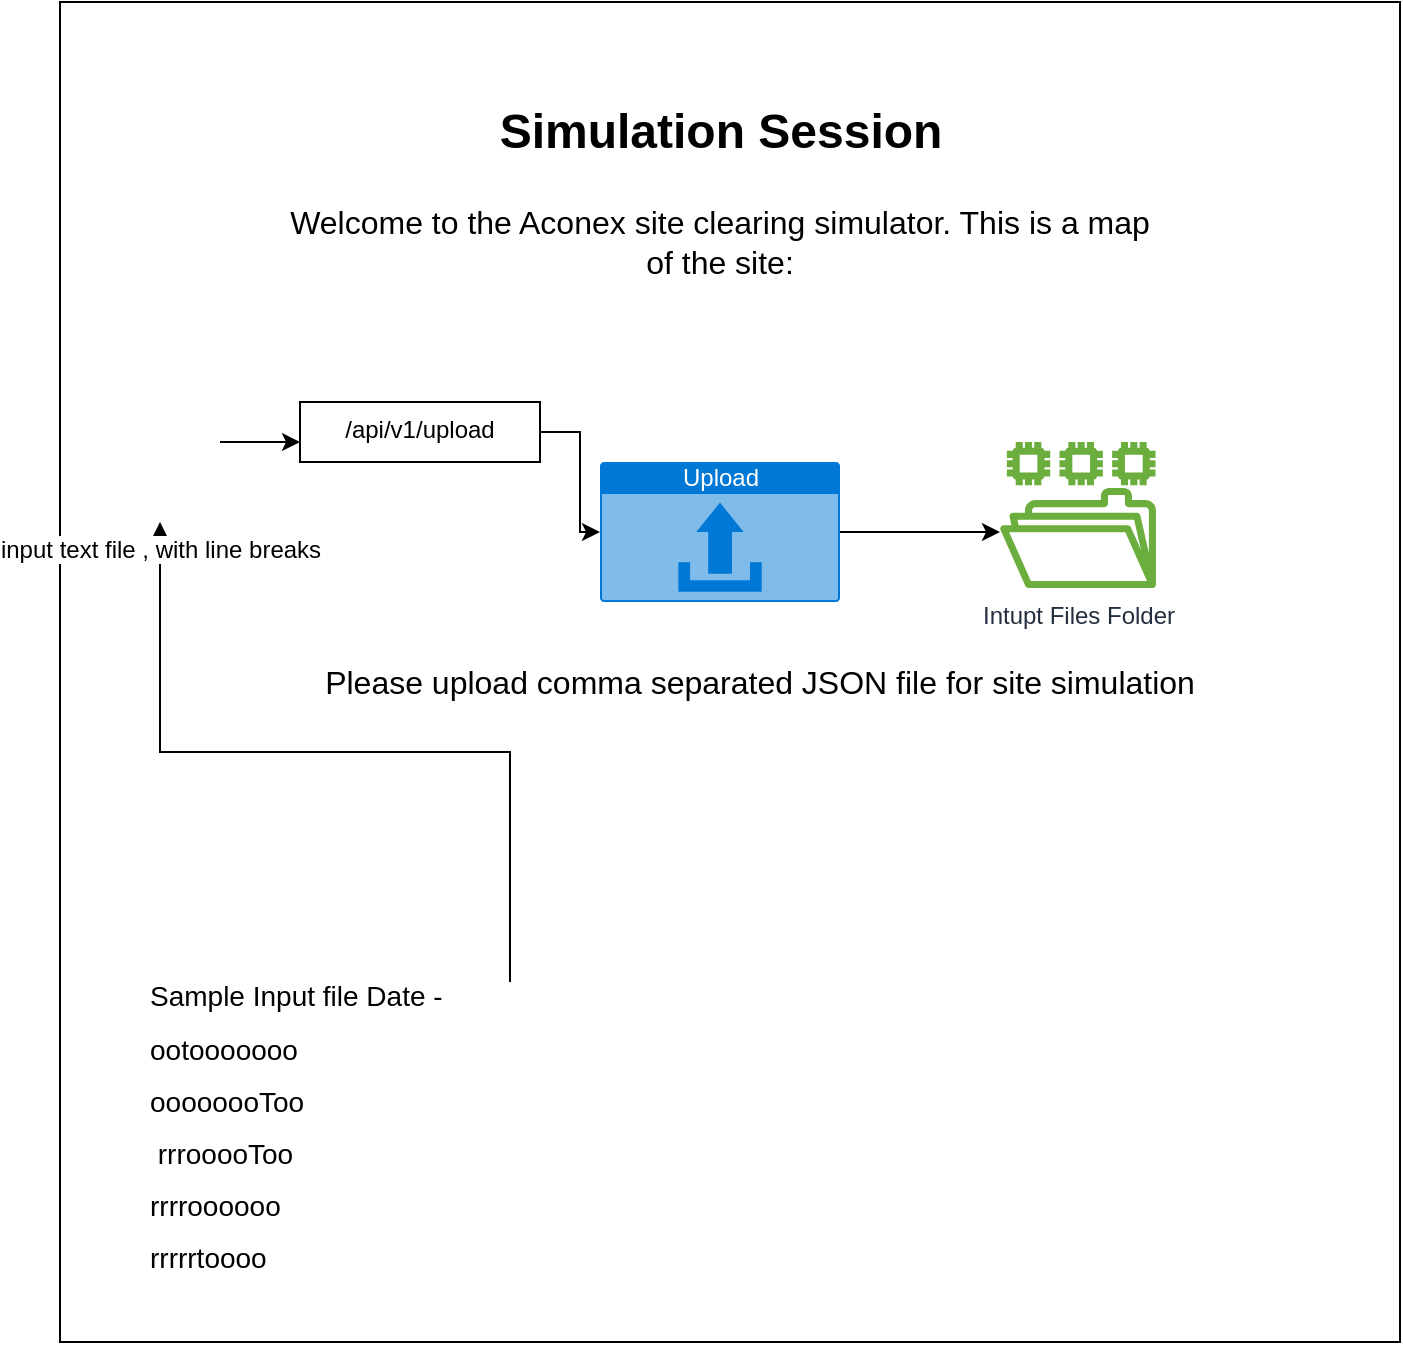 <mxfile version="15.0.6" type="github" pages="2">
  <diagram id="tM43H5YGe2w6ltJZeZHz" name="Main Landing">
    <mxGraphModel dx="1838" dy="528" grid="0" gridSize="10" guides="1" tooltips="1" connect="1" arrows="1" fold="1" page="1" pageScale="1" pageWidth="850" pageHeight="1100" math="0" shadow="0">
      <root>
        <mxCell id="0" />
        <mxCell id="1" parent="0" />
        <mxCell id="zkW4ZXlrT_6_myXE2G8d-1" value="" style="whiteSpace=wrap;html=1;aspect=fixed;" parent="1" vertex="1">
          <mxGeometry x="-750" y="190" width="670" height="670" as="geometry" />
        </mxCell>
        <mxCell id="jn6MFovd8rV3hmX8iC2H-2" value="Simulation Session" style="text;strokeColor=none;fillColor=none;html=1;fontSize=24;fontStyle=1;verticalAlign=middle;align=center;" parent="1" vertex="1">
          <mxGeometry x="-580" y="240" width="320" height="30" as="geometry" />
        </mxCell>
        <UserObject label="&lt;div style=&quot;font-size: 16px;&quot;&gt;Welcome to the Aconex site clearing simulator. This is a map&lt;/div&gt;&lt;div style=&quot;font-size: 16px;&quot;&gt;of the site:&lt;/div&gt;" placeholders="1" id="jn6MFovd8rV3hmX8iC2H-3">
          <mxCell style="text;html=1;strokeColor=none;fillColor=none;align=center;verticalAlign=middle;whiteSpace=wrap;overflow=hidden;fontSize=16;" parent="1" vertex="1">
            <mxGeometry x="-720" y="280" width="600" height="60" as="geometry" />
          </mxCell>
        </UserObject>
        <mxCell id="bC2HTqKQpBGUcZ-LmOKw-4" value="" style="edgeStyle=orthogonalEdgeStyle;rounded=0;orthogonalLoop=1;jettySize=auto;html=1;" edge="1" parent="1" source="jn6MFovd8rV3hmX8iC2H-5">
          <mxGeometry relative="1" as="geometry">
            <mxPoint x="-280" y="455" as="targetPoint" />
          </mxGeometry>
        </mxCell>
        <mxCell id="jn6MFovd8rV3hmX8iC2H-5" value="Upload" style="html=1;strokeColor=none;fillColor=#0079D6;labelPosition=center;verticalLabelPosition=middle;verticalAlign=top;align=center;fontSize=12;outlineConnect=0;spacingTop=-6;fontColor=#FFFFFF;shape=mxgraph.sitemap.upload;" parent="1" vertex="1">
          <mxGeometry x="-480" y="420" width="120" height="70" as="geometry" />
        </mxCell>
        <UserObject label="&lt;div style=&quot;font-size: 16px&quot;&gt;Please upload comma separated JSON file for site simulation&lt;/div&gt;" placeholders="1" id="jn6MFovd8rV3hmX8iC2H-6">
          <mxCell style="text;html=1;strokeColor=none;fillColor=none;align=center;verticalAlign=middle;whiteSpace=wrap;overflow=hidden;fontSize=16;" parent="1" vertex="1">
            <mxGeometry x="-700" y="500" width="600" height="60" as="geometry" />
          </mxCell>
        </UserObject>
        <mxCell id="bC2HTqKQpBGUcZ-LmOKw-13" style="edgeStyle=orthogonalEdgeStyle;rounded=0;orthogonalLoop=1;jettySize=auto;html=1;" edge="1" parent="1" source="jn6MFovd8rV3hmX8iC2H-10" target="bC2HTqKQpBGUcZ-LmOKw-7">
          <mxGeometry relative="1" as="geometry" />
        </mxCell>
        <mxCell id="jn6MFovd8rV3hmX8iC2H-10" value="&lt;h1 style=&quot;font-size: 14px&quot;&gt;&lt;span style=&quot;font-weight: normal&quot;&gt;&lt;font style=&quot;font-size: 14px&quot;&gt;Sample Input file Date -&amp;nbsp;&lt;/font&gt;&lt;/span&gt;&lt;/h1&gt;&lt;h1 style=&quot;font-size: 14px&quot;&gt;&lt;span style=&quot;font-weight: normal&quot;&gt;ootooooooo&lt;/span&gt;&lt;br&gt;&lt;/h1&gt;&lt;h1 style=&quot;font-size: 14px&quot;&gt;&lt;span style=&quot;font-weight: normal&quot;&gt;oooooooToo&lt;/span&gt;&lt;/h1&gt;&lt;h1 style=&quot;font-size: 14px&quot;&gt;&lt;span style=&quot;font-weight: normal&quot;&gt;&amp;nbsp;rrrooooToo&lt;/span&gt;&lt;/h1&gt;&lt;h1 style=&quot;font-size: 14px&quot;&gt;&lt;span style=&quot;font-weight: normal&quot;&gt;rrrroooooo&lt;/span&gt;&lt;/h1&gt;&lt;h1 style=&quot;font-size: 14px&quot;&gt;&lt;span style=&quot;font-weight: normal&quot;&gt;rrrrrtoooo&amp;nbsp;&lt;/span&gt;&lt;/h1&gt;" style="text;html=1;strokeColor=none;fillColor=none;spacing=5;spacingTop=-20;whiteSpace=wrap;overflow=hidden;rounded=0;fontSize=16;" parent="1" vertex="1">
          <mxGeometry x="-710" y="680" width="370" height="156" as="geometry" />
        </mxCell>
        <mxCell id="bC2HTqKQpBGUcZ-LmOKw-5" value="Intupt Files Folder" style="outlineConnect=0;fontColor=#232F3E;gradientColor=none;fillColor=#6CAE3E;strokeColor=none;dashed=0;verticalLabelPosition=bottom;verticalAlign=top;align=center;html=1;fontSize=12;fontStyle=0;aspect=fixed;pointerEvents=1;shape=mxgraph.aws4.file_system;" vertex="1" parent="1">
          <mxGeometry x="-280" y="410" width="78" height="73" as="geometry" />
        </mxCell>
        <mxCell id="bC2HTqKQpBGUcZ-LmOKw-16" value="" style="edgeStyle=orthogonalEdgeStyle;rounded=0;orthogonalLoop=1;jettySize=auto;html=1;" edge="1" parent="1">
          <mxGeometry relative="1" as="geometry">
            <mxPoint x="-670" y="410" as="sourcePoint" />
            <mxPoint x="-630" y="410" as="targetPoint" />
            <Array as="points">
              <mxPoint x="-670" y="410" />
              <mxPoint x="-670" y="410" />
            </Array>
          </mxGeometry>
        </mxCell>
        <mxCell id="bC2HTqKQpBGUcZ-LmOKw-7" value="input text file , with line breaks" style="shape=image;html=1;verticalAlign=top;verticalLabelPosition=bottom;labelBackgroundColor=#ffffff;imageAspect=0;aspect=fixed;image=https://cdn0.iconfinder.com/data/icons/glyphpack/170/file-txt-128.png" vertex="1" parent="1">
          <mxGeometry x="-740" y="370" width="80" height="80" as="geometry" />
        </mxCell>
        <mxCell id="bC2HTqKQpBGUcZ-LmOKw-19" style="edgeStyle=orthogonalEdgeStyle;rounded=0;orthogonalLoop=1;jettySize=auto;html=1;" edge="1" parent="1" source="bC2HTqKQpBGUcZ-LmOKw-10" target="jn6MFovd8rV3hmX8iC2H-5">
          <mxGeometry relative="1" as="geometry">
            <Array as="points">
              <mxPoint x="-490" y="405" />
              <mxPoint x="-490" y="455" />
            </Array>
          </mxGeometry>
        </mxCell>
        <mxCell id="bC2HTqKQpBGUcZ-LmOKw-10" value="/api/v1/upload" style="whiteSpace=wrap;html=1;verticalAlign=top;labelBackgroundColor=#ffffff;" vertex="1" parent="1">
          <mxGeometry x="-630" y="390" width="120" height="30" as="geometry" />
        </mxCell>
      </root>
    </mxGraphModel>
  </diagram>
  <diagram id="qNiqRFtXUm_oYPR6mVDr" name="Main Page-after siteJSON upload">
    <mxGraphModel dx="3222" dy="1266" grid="1" gridSize="10" guides="1" tooltips="1" connect="1" arrows="1" fold="1" page="1" pageScale="1" pageWidth="850" pageHeight="1100" math="0" shadow="0">
      <root>
        <mxCell id="fb_Mtw9HvJLZFm7qpWBk-0" />
        <mxCell id="fb_Mtw9HvJLZFm7qpWBk-1" parent="fb_Mtw9HvJLZFm7qpWBk-0" />
        <mxCell id="fb_Mtw9HvJLZFm7qpWBk-2" value="" style="whiteSpace=wrap;html=1;aspect=fixed;" parent="fb_Mtw9HvJLZFm7qpWBk-1" vertex="1">
          <mxGeometry x="-810" y="180" width="730" height="730" as="geometry" />
        </mxCell>
        <mxCell id="fb_Mtw9HvJLZFm7qpWBk-3" value="Simulation Session" style="text;strokeColor=none;fillColor=none;html=1;fontSize=24;fontStyle=1;verticalAlign=middle;align=center;" parent="fb_Mtw9HvJLZFm7qpWBk-1" vertex="1">
          <mxGeometry x="-620" y="240" width="320" height="30" as="geometry" />
        </mxCell>
        <UserObject label="&lt;div style=&quot;font-size: 16px;&quot;&gt;Welcome to the Aconex site clearing simulator. This is a map&lt;/div&gt;&lt;div style=&quot;font-size: 16px;&quot;&gt;of the site:&lt;/div&gt;" placeholders="1" id="fb_Mtw9HvJLZFm7qpWBk-4">
          <mxCell style="text;html=1;strokeColor=none;fillColor=none;align=center;verticalAlign=middle;whiteSpace=wrap;overflow=hidden;fontSize=16;" parent="fb_Mtw9HvJLZFm7qpWBk-1" vertex="1">
            <mxGeometry x="-760" y="280" width="600" height="60" as="geometry" />
          </mxCell>
        </UserObject>
        <mxCell id="fb_Mtw9HvJLZFm7qpWBk-11" value="&lt;table&gt;&lt;tbody&gt;&lt;tr&gt;&lt;td&gt;Action1&lt;span style=&quot;white-space: pre&quot;&gt; &lt;/span&gt;action2&lt;span style=&quot;white-space: pre&quot;&gt; &lt;/span&gt;action2&lt;span style=&quot;white-space: pre&quot;&gt; &lt;/span&gt;Action4&lt;/td&gt;&lt;td&gt;&lt;br&gt;&lt;/td&gt;&lt;td&gt;&lt;br&gt;&lt;/td&gt;&lt;td&gt;&lt;br&gt;&lt;/td&gt;&lt;/tr&gt;&lt;/tbody&gt;&lt;/table&gt;" style="text;html=1;strokeColor=#c0c0c0;fillColor=none;overflow=fill;fontSize=16;" parent="fb_Mtw9HvJLZFm7qpWBk-1" vertex="1">
          <mxGeometry x="-720" y="460" width="290" height="40" as="geometry" />
        </mxCell>
        <mxCell id="fb_Mtw9HvJLZFm7qpWBk-12" value="Action Type" style="whiteSpace=wrap;html=1;align=center;fontSize=16;" parent="fb_Mtw9HvJLZFm7qpWBk-1" vertex="1">
          <mxGeometry x="-400" y="460" width="100" height="40" as="geometry" />
        </mxCell>
        <mxCell id="fb_Mtw9HvJLZFm7qpWBk-22" style="edgeStyle=orthogonalEdgeStyle;rounded=0;orthogonalLoop=1;jettySize=auto;html=1;entryX=1;entryY=0.5;entryDx=0;entryDy=0;fontSize=16;" parent="fb_Mtw9HvJLZFm7qpWBk-1" source="fb_Mtw9HvJLZFm7qpWBk-17" target="fb_Mtw9HvJLZFm7qpWBk-12" edge="1">
          <mxGeometry relative="1" as="geometry" />
        </mxCell>
        <mxCell id="fb_Mtw9HvJLZFm7qpWBk-17" value="" style="verticalLabelPosition=bottom;verticalAlign=top;html=1;shadow=0;dashed=0;strokeWidth=1;shape=mxgraph.ios.iAddIcon;fillColor=#7AdF78;fillColor2=#1A9917;strokeColor=#ffffff;fontSize=16;" parent="fb_Mtw9HvJLZFm7qpWBk-1" vertex="1">
          <mxGeometry x="-270" y="473" width="17" height="17" as="geometry" />
        </mxCell>
        <mxCell id="fb_Mtw9HvJLZFm7qpWBk-20" style="edgeStyle=orthogonalEdgeStyle;rounded=0;orthogonalLoop=1;jettySize=auto;html=1;entryX=0.5;entryY=0;entryDx=0;entryDy=0;fontSize=16;" parent="fb_Mtw9HvJLZFm7qpWBk-1" source="fb_Mtw9HvJLZFm7qpWBk-19" target="fb_Mtw9HvJLZFm7qpWBk-12" edge="1">
          <mxGeometry relative="1" as="geometry" />
        </mxCell>
        <mxCell id="fb_Mtw9HvJLZFm7qpWBk-19" value="User will add action" style="text;html=1;strokeColor=none;fillColor=none;align=center;verticalAlign=middle;whiteSpace=wrap;rounded=0;fontSize=16;" parent="fb_Mtw9HvJLZFm7qpWBk-1" vertex="1">
          <mxGeometry x="-420" y="380" width="150" height="40" as="geometry" />
        </mxCell>
        <mxCell id="fb_Mtw9HvJLZFm7qpWBk-23" value="User will ad more action" style="text;html=1;strokeColor=none;fillColor=none;align=center;verticalAlign=middle;whiteSpace=wrap;rounded=0;fontSize=16;" parent="fb_Mtw9HvJLZFm7qpWBk-1" vertex="1">
          <mxGeometry x="-253" y="460" width="150" height="40" as="geometry" />
        </mxCell>
        <mxCell id="fb_Mtw9HvJLZFm7qpWBk-29" value="&lt;table&gt;&lt;tbody&gt;&lt;tr&gt;&lt;td&gt;Action1&lt;span style=&quot;white-space: pre&quot;&gt; &lt;/span&gt;action2&lt;span style=&quot;white-space: pre&quot;&gt; &lt;/span&gt;action2&lt;span style=&quot;white-space: pre&quot;&gt; &lt;/span&gt;Action4&lt;/td&gt;&lt;td&gt;&lt;br&gt;&lt;/td&gt;&lt;td&gt;&lt;br&gt;&lt;/td&gt;&lt;td&gt;&lt;br&gt;&lt;/td&gt;&lt;/tr&gt;&lt;/tbody&gt;&lt;/table&gt;" style="text;html=1;strokeColor=#c0c0c0;fillColor=none;overflow=fill;fontSize=16;" parent="fb_Mtw9HvJLZFm7qpWBk-1" vertex="1">
          <mxGeometry x="-720" y="525" width="290" height="40" as="geometry" />
        </mxCell>
        <mxCell id="fb_Mtw9HvJLZFm7qpWBk-30" value="A" style="whiteSpace=wrap;html=1;align=center;fontSize=16;" parent="fb_Mtw9HvJLZFm7qpWBk-1" vertex="1">
          <mxGeometry x="-400" y="525" width="100" height="40" as="geometry" />
        </mxCell>
        <mxCell id="fb_Mtw9HvJLZFm7qpWBk-31" value="" style="verticalLabelPosition=bottom;verticalAlign=top;html=1;shadow=0;dashed=0;strokeWidth=1;shape=mxgraph.ios.iAddIcon;fillColor=#7AdF78;fillColor2=#1A9917;strokeColor=#ffffff;fontSize=16;" parent="fb_Mtw9HvJLZFm7qpWBk-1" vertex="1">
          <mxGeometry x="-270" y="538" width="17" height="17" as="geometry" />
        </mxCell>
        <mxCell id="fb_Mtw9HvJLZFm7qpWBk-32" value="&lt;table&gt;&lt;tbody&gt;&lt;tr&gt;&lt;td&gt;Action1&lt;span style=&quot;white-space: pre&quot;&gt; &lt;/span&gt;action2&lt;span style=&quot;white-space: pre&quot;&gt; &lt;/span&gt;action2&lt;span style=&quot;white-space: pre&quot;&gt; &lt;/span&gt;Action4&lt;/td&gt;&lt;td&gt;&lt;br&gt;&lt;/td&gt;&lt;td&gt;&lt;br&gt;&lt;/td&gt;&lt;td&gt;&lt;br&gt;&lt;/td&gt;&lt;/tr&gt;&lt;/tbody&gt;&lt;/table&gt;" style="text;html=1;strokeColor=#c0c0c0;fillColor=none;overflow=fill;fontSize=16;" parent="fb_Mtw9HvJLZFm7qpWBk-1" vertex="1">
          <mxGeometry x="-720" y="580" width="290" height="40" as="geometry" />
        </mxCell>
        <mxCell id="fb_Mtw9HvJLZFm7qpWBk-33" value="R" style="whiteSpace=wrap;html=1;align=center;fontSize=16;" parent="fb_Mtw9HvJLZFm7qpWBk-1" vertex="1">
          <mxGeometry x="-400" y="580" width="100" height="40" as="geometry" />
        </mxCell>
        <mxCell id="fb_Mtw9HvJLZFm7qpWBk-34" value="" style="verticalLabelPosition=bottom;verticalAlign=top;html=1;shadow=0;dashed=0;strokeWidth=1;shape=mxgraph.ios.iAddIcon;fillColor=#7AdF78;fillColor2=#1A9917;strokeColor=#ffffff;fontSize=16;" parent="fb_Mtw9HvJLZFm7qpWBk-1" vertex="1">
          <mxGeometry x="-270" y="593" width="17" height="17" as="geometry" />
        </mxCell>
        <mxCell id="fb_Mtw9HvJLZFm7qpWBk-35" value="&lt;table&gt;&lt;tbody&gt;&lt;tr&gt;&lt;td&gt;Action1&lt;span style=&quot;white-space: pre&quot;&gt; &lt;/span&gt;action2&lt;span style=&quot;white-space: pre&quot;&gt; &lt;/span&gt;action2&lt;span style=&quot;white-space: pre&quot;&gt; &lt;/span&gt;Action4&lt;/td&gt;&lt;td&gt;&lt;br&gt;&lt;/td&gt;&lt;td&gt;&lt;br&gt;&lt;/td&gt;&lt;td&gt;&lt;br&gt;&lt;/td&gt;&lt;/tr&gt;&lt;/tbody&gt;&lt;/table&gt;" style="text;html=1;strokeColor=#c0c0c0;fillColor=none;overflow=fill;fontSize=16;" parent="fb_Mtw9HvJLZFm7qpWBk-1" vertex="1">
          <mxGeometry x="-720" y="630" width="290" height="40" as="geometry" />
        </mxCell>
        <mxCell id="fb_Mtw9HvJLZFm7qpWBk-36" value="Q" style="whiteSpace=wrap;html=1;align=center;fontSize=16;" parent="fb_Mtw9HvJLZFm7qpWBk-1" vertex="1">
          <mxGeometry x="-400" y="630" width="100" height="40" as="geometry" />
        </mxCell>
        <mxCell id="fb_Mtw9HvJLZFm7qpWBk-37" value="" style="verticalLabelPosition=bottom;verticalAlign=top;html=1;shadow=0;dashed=0;strokeWidth=1;shape=mxgraph.ios.iAddIcon;fillColor=#7AdF78;fillColor2=#1A9917;strokeColor=#ffffff;fontSize=16;" parent="fb_Mtw9HvJLZFm7qpWBk-1" vertex="1">
          <mxGeometry x="-270" y="643" width="17" height="17" as="geometry" />
        </mxCell>
        <mxCell id="fb_Mtw9HvJLZFm7qpWBk-38" value="On Q process with terminate" style="text;html=1;strokeColor=none;fillColor=none;align=center;verticalAlign=middle;whiteSpace=wrap;rounded=0;fontSize=16;" parent="fb_Mtw9HvJLZFm7qpWBk-1" vertex="1">
          <mxGeometry x="-243" y="631.5" width="150" height="40" as="geometry" />
        </mxCell>
      </root>
    </mxGraphModel>
  </diagram>
</mxfile>
